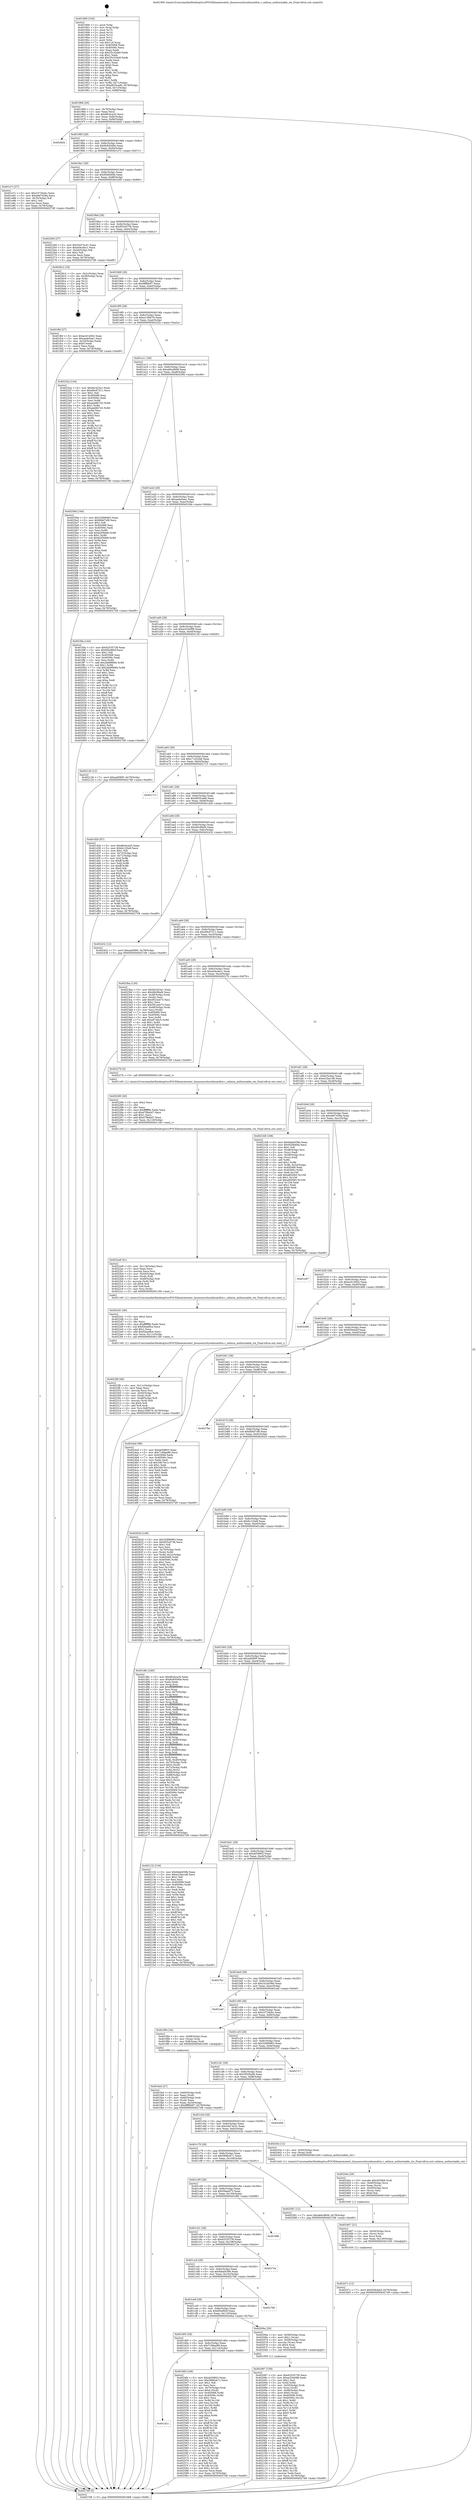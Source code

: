 digraph "0x401900" {
  label = "0x401900 (/mnt/c/Users/mathe/Desktop/tcc/POCII/binaries/extr_linuxsecurityselinuxxfrm.c_selinux_authorizable_ctx_Final-ollvm.out::main(0))"
  labelloc = "t"
  node[shape=record]

  Entry [label="",width=0.3,height=0.3,shape=circle,fillcolor=black,style=filled]
  "0x401968" [label="{
     0x401968 [29]\l
     | [instrs]\l
     &nbsp;&nbsp;0x401968 \<+3\>: mov -0x78(%rbp),%eax\l
     &nbsp;&nbsp;0x40196b \<+2\>: mov %eax,%ecx\l
     &nbsp;&nbsp;0x40196d \<+6\>: sub $0x86cbca20,%ecx\l
     &nbsp;&nbsp;0x401973 \<+6\>: mov %eax,-0x8c(%rbp)\l
     &nbsp;&nbsp;0x401979 \<+6\>: mov %ecx,-0x90(%rbp)\l
     &nbsp;&nbsp;0x40197f \<+6\>: je 00000000004026d4 \<main+0xdd4\>\l
  }"]
  "0x4026d4" [label="{
     0x4026d4\l
  }", style=dashed]
  "0x401985" [label="{
     0x401985 [28]\l
     | [instrs]\l
     &nbsp;&nbsp;0x401985 \<+5\>: jmp 000000000040198a \<main+0x8a\>\l
     &nbsp;&nbsp;0x40198a \<+6\>: mov -0x8c(%rbp),%eax\l
     &nbsp;&nbsp;0x401990 \<+5\>: sub $0x8c83040e,%eax\l
     &nbsp;&nbsp;0x401995 \<+6\>: mov %eax,-0x94(%rbp)\l
     &nbsp;&nbsp;0x40199b \<+6\>: je 0000000000401e7c \<main+0x57c\>\l
  }"]
  Exit [label="",width=0.3,height=0.3,shape=circle,fillcolor=black,style=filled,peripheries=2]
  "0x401e7c" [label="{
     0x401e7c [27]\l
     | [instrs]\l
     &nbsp;&nbsp;0x401e7c \<+5\>: mov $0x2373dcbc,%eax\l
     &nbsp;&nbsp;0x401e81 \<+5\>: mov $0xe9d7438a,%ecx\l
     &nbsp;&nbsp;0x401e86 \<+3\>: mov -0x35(%rbp),%dl\l
     &nbsp;&nbsp;0x401e89 \<+3\>: test $0x1,%dl\l
     &nbsp;&nbsp;0x401e8c \<+3\>: cmovne %ecx,%eax\l
     &nbsp;&nbsp;0x401e8f \<+3\>: mov %eax,-0x78(%rbp)\l
     &nbsp;&nbsp;0x401e92 \<+5\>: jmp 00000000004027d9 \<main+0xed9\>\l
  }"]
  "0x4019a1" [label="{
     0x4019a1 [28]\l
     | [instrs]\l
     &nbsp;&nbsp;0x4019a1 \<+5\>: jmp 00000000004019a6 \<main+0xa6\>\l
     &nbsp;&nbsp;0x4019a6 \<+6\>: mov -0x8c(%rbp),%eax\l
     &nbsp;&nbsp;0x4019ac \<+5\>: sub $0x92b840fa,%eax\l
     &nbsp;&nbsp;0x4019b1 \<+6\>: mov %eax,-0x98(%rbp)\l
     &nbsp;&nbsp;0x4019b7 \<+6\>: je 0000000000402260 \<main+0x960\>\l
  }"]
  "0x401d21" [label="{
     0x401d21\l
  }", style=dashed]
  "0x402260" [label="{
     0x402260 [27]\l
     | [instrs]\l
     &nbsp;&nbsp;0x402260 \<+5\>: mov $0x54d74c41,%eax\l
     &nbsp;&nbsp;0x402265 \<+5\>: mov $0xe04cdec1,%ecx\l
     &nbsp;&nbsp;0x40226a \<+3\>: mov -0x2d(%rbp),%dl\l
     &nbsp;&nbsp;0x40226d \<+3\>: test $0x1,%dl\l
     &nbsp;&nbsp;0x402270 \<+3\>: cmovne %ecx,%eax\l
     &nbsp;&nbsp;0x402273 \<+3\>: mov %eax,-0x78(%rbp)\l
     &nbsp;&nbsp;0x402276 \<+5\>: jmp 00000000004027d9 \<main+0xed9\>\l
  }"]
  "0x4019bd" [label="{
     0x4019bd [28]\l
     | [instrs]\l
     &nbsp;&nbsp;0x4019bd \<+5\>: jmp 00000000004019c2 \<main+0xc2\>\l
     &nbsp;&nbsp;0x4019c2 \<+6\>: mov -0x8c(%rbp),%eax\l
     &nbsp;&nbsp;0x4019c8 \<+5\>: sub $0x953c6736,%eax\l
     &nbsp;&nbsp;0x4019cd \<+6\>: mov %eax,-0x9c(%rbp)\l
     &nbsp;&nbsp;0x4019d3 \<+6\>: je 00000000004026c2 \<main+0xdc2\>\l
  }"]
  "0x4024fd" [label="{
     0x4024fd [148]\l
     | [instrs]\l
     &nbsp;&nbsp;0x4024fd \<+5\>: mov $0xde59803,%eax\l
     &nbsp;&nbsp;0x402502 \<+5\>: mov $0x5896cb71,%ecx\l
     &nbsp;&nbsp;0x402507 \<+2\>: mov $0x1,%dl\l
     &nbsp;&nbsp;0x402509 \<+2\>: xor %esi,%esi\l
     &nbsp;&nbsp;0x40250b \<+4\>: mov -0x70(%rbp),%rdi\l
     &nbsp;&nbsp;0x40250f \<+6\>: movl $0x0,(%rdi)\l
     &nbsp;&nbsp;0x402515 \<+8\>: mov 0x405068,%r8d\l
     &nbsp;&nbsp;0x40251d \<+8\>: mov 0x40506c,%r9d\l
     &nbsp;&nbsp;0x402525 \<+3\>: sub $0x1,%esi\l
     &nbsp;&nbsp;0x402528 \<+3\>: mov %r8d,%r10d\l
     &nbsp;&nbsp;0x40252b \<+3\>: add %esi,%r10d\l
     &nbsp;&nbsp;0x40252e \<+4\>: imul %r10d,%r8d\l
     &nbsp;&nbsp;0x402532 \<+4\>: and $0x1,%r8d\l
     &nbsp;&nbsp;0x402536 \<+4\>: cmp $0x0,%r8d\l
     &nbsp;&nbsp;0x40253a \<+4\>: sete %r11b\l
     &nbsp;&nbsp;0x40253e \<+4\>: cmp $0xa,%r9d\l
     &nbsp;&nbsp;0x402542 \<+3\>: setl %bl\l
     &nbsp;&nbsp;0x402545 \<+3\>: mov %r11b,%r14b\l
     &nbsp;&nbsp;0x402548 \<+4\>: xor $0xff,%r14b\l
     &nbsp;&nbsp;0x40254c \<+3\>: mov %bl,%r15b\l
     &nbsp;&nbsp;0x40254f \<+4\>: xor $0xff,%r15b\l
     &nbsp;&nbsp;0x402553 \<+3\>: xor $0x1,%dl\l
     &nbsp;&nbsp;0x402556 \<+3\>: mov %r14b,%r12b\l
     &nbsp;&nbsp;0x402559 \<+4\>: and $0xff,%r12b\l
     &nbsp;&nbsp;0x40255d \<+3\>: and %dl,%r11b\l
     &nbsp;&nbsp;0x402560 \<+3\>: mov %r15b,%r13b\l
     &nbsp;&nbsp;0x402563 \<+4\>: and $0xff,%r13b\l
     &nbsp;&nbsp;0x402567 \<+2\>: and %dl,%bl\l
     &nbsp;&nbsp;0x402569 \<+3\>: or %r11b,%r12b\l
     &nbsp;&nbsp;0x40256c \<+3\>: or %bl,%r13b\l
     &nbsp;&nbsp;0x40256f \<+3\>: xor %r13b,%r12b\l
     &nbsp;&nbsp;0x402572 \<+3\>: or %r15b,%r14b\l
     &nbsp;&nbsp;0x402575 \<+4\>: xor $0xff,%r14b\l
     &nbsp;&nbsp;0x402579 \<+3\>: or $0x1,%dl\l
     &nbsp;&nbsp;0x40257c \<+3\>: and %dl,%r14b\l
     &nbsp;&nbsp;0x40257f \<+3\>: or %r14b,%r12b\l
     &nbsp;&nbsp;0x402582 \<+4\>: test $0x1,%r12b\l
     &nbsp;&nbsp;0x402586 \<+3\>: cmovne %ecx,%eax\l
     &nbsp;&nbsp;0x402589 \<+3\>: mov %eax,-0x78(%rbp)\l
     &nbsp;&nbsp;0x40258c \<+5\>: jmp 00000000004027d9 \<main+0xed9\>\l
  }"]
  "0x4026c2" [label="{
     0x4026c2 [18]\l
     | [instrs]\l
     &nbsp;&nbsp;0x4026c2 \<+3\>: mov -0x2c(%rbp),%eax\l
     &nbsp;&nbsp;0x4026c5 \<+4\>: lea -0x28(%rbp),%rsp\l
     &nbsp;&nbsp;0x4026c9 \<+1\>: pop %rbx\l
     &nbsp;&nbsp;0x4026ca \<+2\>: pop %r12\l
     &nbsp;&nbsp;0x4026cc \<+2\>: pop %r13\l
     &nbsp;&nbsp;0x4026ce \<+2\>: pop %r14\l
     &nbsp;&nbsp;0x4026d0 \<+2\>: pop %r15\l
     &nbsp;&nbsp;0x4026d2 \<+1\>: pop %rbp\l
     &nbsp;&nbsp;0x4026d3 \<+1\>: ret\l
  }"]
  "0x4019d9" [label="{
     0x4019d9 [28]\l
     | [instrs]\l
     &nbsp;&nbsp;0x4019d9 \<+5\>: jmp 00000000004019de \<main+0xde\>\l
     &nbsp;&nbsp;0x4019de \<+6\>: mov -0x8c(%rbp),%eax\l
     &nbsp;&nbsp;0x4019e4 \<+5\>: sub $0x9fffbb87,%eax\l
     &nbsp;&nbsp;0x4019e9 \<+6\>: mov %eax,-0xa0(%rbp)\l
     &nbsp;&nbsp;0x4019ef \<+6\>: je 0000000000401fbf \<main+0x6bf\>\l
  }"]
  "0x40247c" [label="{
     0x40247c [12]\l
     | [instrs]\l
     &nbsp;&nbsp;0x40247c \<+7\>: movl $0xf20b4dcf,-0x78(%rbp)\l
     &nbsp;&nbsp;0x402483 \<+5\>: jmp 00000000004027d9 \<main+0xed9\>\l
  }"]
  "0x401fbf" [label="{
     0x401fbf [27]\l
     | [instrs]\l
     &nbsp;&nbsp;0x401fbf \<+5\>: mov $0xec614002,%eax\l
     &nbsp;&nbsp;0x401fc4 \<+5\>: mov $0xaade5aa1,%ecx\l
     &nbsp;&nbsp;0x401fc9 \<+3\>: mov -0x34(%rbp),%edx\l
     &nbsp;&nbsp;0x401fcc \<+3\>: cmp $0x0,%edx\l
     &nbsp;&nbsp;0x401fcf \<+3\>: cmove %ecx,%eax\l
     &nbsp;&nbsp;0x401fd2 \<+3\>: mov %eax,-0x78(%rbp)\l
     &nbsp;&nbsp;0x401fd5 \<+5\>: jmp 00000000004027d9 \<main+0xed9\>\l
  }"]
  "0x4019f5" [label="{
     0x4019f5 [28]\l
     | [instrs]\l
     &nbsp;&nbsp;0x4019f5 \<+5\>: jmp 00000000004019fa \<main+0xfa\>\l
     &nbsp;&nbsp;0x4019fa \<+6\>: mov -0x8c(%rbp),%eax\l
     &nbsp;&nbsp;0x401a00 \<+5\>: sub $0xa130fe76,%eax\l
     &nbsp;&nbsp;0x401a05 \<+6\>: mov %eax,-0xa4(%rbp)\l
     &nbsp;&nbsp;0x401a0b \<+6\>: je 000000000040232a \<main+0xa2a\>\l
  }"]
  "0x402467" [label="{
     0x402467 [21]\l
     | [instrs]\l
     &nbsp;&nbsp;0x402467 \<+4\>: mov -0x50(%rbp),%rcx\l
     &nbsp;&nbsp;0x40246b \<+3\>: mov (%rcx),%rcx\l
     &nbsp;&nbsp;0x40246e \<+3\>: mov %rcx,%rdi\l
     &nbsp;&nbsp;0x402471 \<+6\>: mov %eax,-0x120(%rbp)\l
     &nbsp;&nbsp;0x402477 \<+5\>: call 0000000000401030 \<free@plt\>\l
     | [calls]\l
     &nbsp;&nbsp;0x401030 \{1\} (unknown)\l
  }"]
  "0x40232a" [label="{
     0x40232a [144]\l
     | [instrs]\l
     &nbsp;&nbsp;0x40232a \<+5\>: mov $0xf4c423a1,%eax\l
     &nbsp;&nbsp;0x40232f \<+5\>: mov $0xd9cd7311,%ecx\l
     &nbsp;&nbsp;0x402334 \<+2\>: mov $0x1,%dl\l
     &nbsp;&nbsp;0x402336 \<+7\>: mov 0x405068,%esi\l
     &nbsp;&nbsp;0x40233d \<+7\>: mov 0x40506c,%edi\l
     &nbsp;&nbsp;0x402344 \<+3\>: mov %esi,%r8d\l
     &nbsp;&nbsp;0x402347 \<+7\>: add $0xaeddb743,%r8d\l
     &nbsp;&nbsp;0x40234e \<+4\>: sub $0x1,%r8d\l
     &nbsp;&nbsp;0x402352 \<+7\>: sub $0xaeddb743,%r8d\l
     &nbsp;&nbsp;0x402359 \<+4\>: imul %r8d,%esi\l
     &nbsp;&nbsp;0x40235d \<+3\>: and $0x1,%esi\l
     &nbsp;&nbsp;0x402360 \<+3\>: cmp $0x0,%esi\l
     &nbsp;&nbsp;0x402363 \<+4\>: sete %r9b\l
     &nbsp;&nbsp;0x402367 \<+3\>: cmp $0xa,%edi\l
     &nbsp;&nbsp;0x40236a \<+4\>: setl %r10b\l
     &nbsp;&nbsp;0x40236e \<+3\>: mov %r9b,%r11b\l
     &nbsp;&nbsp;0x402371 \<+4\>: xor $0xff,%r11b\l
     &nbsp;&nbsp;0x402375 \<+3\>: mov %r10b,%bl\l
     &nbsp;&nbsp;0x402378 \<+3\>: xor $0xff,%bl\l
     &nbsp;&nbsp;0x40237b \<+3\>: xor $0x1,%dl\l
     &nbsp;&nbsp;0x40237e \<+3\>: mov %r11b,%r14b\l
     &nbsp;&nbsp;0x402381 \<+4\>: and $0xff,%r14b\l
     &nbsp;&nbsp;0x402385 \<+3\>: and %dl,%r9b\l
     &nbsp;&nbsp;0x402388 \<+3\>: mov %bl,%r15b\l
     &nbsp;&nbsp;0x40238b \<+4\>: and $0xff,%r15b\l
     &nbsp;&nbsp;0x40238f \<+3\>: and %dl,%r10b\l
     &nbsp;&nbsp;0x402392 \<+3\>: or %r9b,%r14b\l
     &nbsp;&nbsp;0x402395 \<+3\>: or %r10b,%r15b\l
     &nbsp;&nbsp;0x402398 \<+3\>: xor %r15b,%r14b\l
     &nbsp;&nbsp;0x40239b \<+3\>: or %bl,%r11b\l
     &nbsp;&nbsp;0x40239e \<+4\>: xor $0xff,%r11b\l
     &nbsp;&nbsp;0x4023a2 \<+3\>: or $0x1,%dl\l
     &nbsp;&nbsp;0x4023a5 \<+3\>: and %dl,%r11b\l
     &nbsp;&nbsp;0x4023a8 \<+3\>: or %r11b,%r14b\l
     &nbsp;&nbsp;0x4023ab \<+4\>: test $0x1,%r14b\l
     &nbsp;&nbsp;0x4023af \<+3\>: cmovne %ecx,%eax\l
     &nbsp;&nbsp;0x4023b2 \<+3\>: mov %eax,-0x78(%rbp)\l
     &nbsp;&nbsp;0x4023b5 \<+5\>: jmp 00000000004027d9 \<main+0xed9\>\l
  }"]
  "0x401a11" [label="{
     0x401a11 [28]\l
     | [instrs]\l
     &nbsp;&nbsp;0x401a11 \<+5\>: jmp 0000000000401a16 \<main+0x116\>\l
     &nbsp;&nbsp;0x401a16 \<+6\>: mov -0x8c(%rbp),%eax\l
     &nbsp;&nbsp;0x401a1c \<+5\>: sub $0xa84cd609,%eax\l
     &nbsp;&nbsp;0x401a21 \<+6\>: mov %eax,-0xa8(%rbp)\l
     &nbsp;&nbsp;0x401a27 \<+6\>: je 000000000040259d \<main+0xc9d\>\l
  }"]
  "0x40244a" [label="{
     0x40244a [29]\l
     | [instrs]\l
     &nbsp;&nbsp;0x40244a \<+10\>: movabs $0x4030b6,%rdi\l
     &nbsp;&nbsp;0x402454 \<+4\>: mov -0x40(%rbp),%rcx\l
     &nbsp;&nbsp;0x402458 \<+2\>: mov %eax,(%rcx)\l
     &nbsp;&nbsp;0x40245a \<+4\>: mov -0x40(%rbp),%rcx\l
     &nbsp;&nbsp;0x40245e \<+2\>: mov (%rcx),%esi\l
     &nbsp;&nbsp;0x402460 \<+2\>: mov $0x0,%al\l
     &nbsp;&nbsp;0x402462 \<+5\>: call 0000000000401040 \<printf@plt\>\l
     | [calls]\l
     &nbsp;&nbsp;0x401040 \{1\} (unknown)\l
  }"]
  "0x40259d" [label="{
     0x40259d [144]\l
     | [instrs]\l
     &nbsp;&nbsp;0x40259d \<+5\>: mov $0x32896963,%eax\l
     &nbsp;&nbsp;0x4025a2 \<+5\>: mov $0xfb8d7cf8,%ecx\l
     &nbsp;&nbsp;0x4025a7 \<+2\>: mov $0x1,%dl\l
     &nbsp;&nbsp;0x4025a9 \<+7\>: mov 0x405068,%esi\l
     &nbsp;&nbsp;0x4025b0 \<+7\>: mov 0x40506c,%edi\l
     &nbsp;&nbsp;0x4025b7 \<+3\>: mov %esi,%r8d\l
     &nbsp;&nbsp;0x4025ba \<+7\>: add $0xb2f3bbfe,%r8d\l
     &nbsp;&nbsp;0x4025c1 \<+4\>: sub $0x1,%r8d\l
     &nbsp;&nbsp;0x4025c5 \<+7\>: sub $0xb2f3bbfe,%r8d\l
     &nbsp;&nbsp;0x4025cc \<+4\>: imul %r8d,%esi\l
     &nbsp;&nbsp;0x4025d0 \<+3\>: and $0x1,%esi\l
     &nbsp;&nbsp;0x4025d3 \<+3\>: cmp $0x0,%esi\l
     &nbsp;&nbsp;0x4025d6 \<+4\>: sete %r9b\l
     &nbsp;&nbsp;0x4025da \<+3\>: cmp $0xa,%edi\l
     &nbsp;&nbsp;0x4025dd \<+4\>: setl %r10b\l
     &nbsp;&nbsp;0x4025e1 \<+3\>: mov %r9b,%r11b\l
     &nbsp;&nbsp;0x4025e4 \<+4\>: xor $0xff,%r11b\l
     &nbsp;&nbsp;0x4025e8 \<+3\>: mov %r10b,%bl\l
     &nbsp;&nbsp;0x4025eb \<+3\>: xor $0xff,%bl\l
     &nbsp;&nbsp;0x4025ee \<+3\>: xor $0x1,%dl\l
     &nbsp;&nbsp;0x4025f1 \<+3\>: mov %r11b,%r14b\l
     &nbsp;&nbsp;0x4025f4 \<+4\>: and $0xff,%r14b\l
     &nbsp;&nbsp;0x4025f8 \<+3\>: and %dl,%r9b\l
     &nbsp;&nbsp;0x4025fb \<+3\>: mov %bl,%r15b\l
     &nbsp;&nbsp;0x4025fe \<+4\>: and $0xff,%r15b\l
     &nbsp;&nbsp;0x402602 \<+3\>: and %dl,%r10b\l
     &nbsp;&nbsp;0x402605 \<+3\>: or %r9b,%r14b\l
     &nbsp;&nbsp;0x402608 \<+3\>: or %r10b,%r15b\l
     &nbsp;&nbsp;0x40260b \<+3\>: xor %r15b,%r14b\l
     &nbsp;&nbsp;0x40260e \<+3\>: or %bl,%r11b\l
     &nbsp;&nbsp;0x402611 \<+4\>: xor $0xff,%r11b\l
     &nbsp;&nbsp;0x402615 \<+3\>: or $0x1,%dl\l
     &nbsp;&nbsp;0x402618 \<+3\>: and %dl,%r11b\l
     &nbsp;&nbsp;0x40261b \<+3\>: or %r11b,%r14b\l
     &nbsp;&nbsp;0x40261e \<+4\>: test $0x1,%r14b\l
     &nbsp;&nbsp;0x402622 \<+3\>: cmovne %ecx,%eax\l
     &nbsp;&nbsp;0x402625 \<+3\>: mov %eax,-0x78(%rbp)\l
     &nbsp;&nbsp;0x402628 \<+5\>: jmp 00000000004027d9 \<main+0xed9\>\l
  }"]
  "0x401a2d" [label="{
     0x401a2d [28]\l
     | [instrs]\l
     &nbsp;&nbsp;0x401a2d \<+5\>: jmp 0000000000401a32 \<main+0x132\>\l
     &nbsp;&nbsp;0x401a32 \<+6\>: mov -0x8c(%rbp),%eax\l
     &nbsp;&nbsp;0x401a38 \<+5\>: sub $0xaade5aa1,%eax\l
     &nbsp;&nbsp;0x401a3d \<+6\>: mov %eax,-0xac(%rbp)\l
     &nbsp;&nbsp;0x401a43 \<+6\>: je 0000000000401fda \<main+0x6da\>\l
  }"]
  "0x4022f9" [label="{
     0x4022f9 [49]\l
     | [instrs]\l
     &nbsp;&nbsp;0x4022f9 \<+6\>: mov -0x11c(%rbp),%ecx\l
     &nbsp;&nbsp;0x4022ff \<+3\>: imul %eax,%ecx\l
     &nbsp;&nbsp;0x402302 \<+3\>: movslq %ecx,%rsi\l
     &nbsp;&nbsp;0x402305 \<+4\>: mov -0x50(%rbp),%rdi\l
     &nbsp;&nbsp;0x402309 \<+3\>: mov (%rdi),%rdi\l
     &nbsp;&nbsp;0x40230c \<+4\>: mov -0x48(%rbp),%r8\l
     &nbsp;&nbsp;0x402310 \<+3\>: movslq (%r8),%r8\l
     &nbsp;&nbsp;0x402313 \<+4\>: shl $0x4,%r8\l
     &nbsp;&nbsp;0x402317 \<+3\>: add %r8,%rdi\l
     &nbsp;&nbsp;0x40231a \<+4\>: mov %rsi,0x8(%rdi)\l
     &nbsp;&nbsp;0x40231e \<+7\>: movl $0xa130fe76,-0x78(%rbp)\l
     &nbsp;&nbsp;0x402325 \<+5\>: jmp 00000000004027d9 \<main+0xed9\>\l
  }"]
  "0x401fda" [label="{
     0x401fda [144]\l
     | [instrs]\l
     &nbsp;&nbsp;0x401fda \<+5\>: mov $0x62535739,%eax\l
     &nbsp;&nbsp;0x401fdf \<+5\>: mov $0x6f2e892f,%ecx\l
     &nbsp;&nbsp;0x401fe4 \<+2\>: mov $0x1,%dl\l
     &nbsp;&nbsp;0x401fe6 \<+7\>: mov 0x405068,%esi\l
     &nbsp;&nbsp;0x401fed \<+7\>: mov 0x40506c,%edi\l
     &nbsp;&nbsp;0x401ff4 \<+3\>: mov %esi,%r8d\l
     &nbsp;&nbsp;0x401ff7 \<+7\>: add $0x2bb88684,%r8d\l
     &nbsp;&nbsp;0x401ffe \<+4\>: sub $0x1,%r8d\l
     &nbsp;&nbsp;0x402002 \<+7\>: sub $0x2bb88684,%r8d\l
     &nbsp;&nbsp;0x402009 \<+4\>: imul %r8d,%esi\l
     &nbsp;&nbsp;0x40200d \<+3\>: and $0x1,%esi\l
     &nbsp;&nbsp;0x402010 \<+3\>: cmp $0x0,%esi\l
     &nbsp;&nbsp;0x402013 \<+4\>: sete %r9b\l
     &nbsp;&nbsp;0x402017 \<+3\>: cmp $0xa,%edi\l
     &nbsp;&nbsp;0x40201a \<+4\>: setl %r10b\l
     &nbsp;&nbsp;0x40201e \<+3\>: mov %r9b,%r11b\l
     &nbsp;&nbsp;0x402021 \<+4\>: xor $0xff,%r11b\l
     &nbsp;&nbsp;0x402025 \<+3\>: mov %r10b,%bl\l
     &nbsp;&nbsp;0x402028 \<+3\>: xor $0xff,%bl\l
     &nbsp;&nbsp;0x40202b \<+3\>: xor $0x0,%dl\l
     &nbsp;&nbsp;0x40202e \<+3\>: mov %r11b,%r14b\l
     &nbsp;&nbsp;0x402031 \<+4\>: and $0x0,%r14b\l
     &nbsp;&nbsp;0x402035 \<+3\>: and %dl,%r9b\l
     &nbsp;&nbsp;0x402038 \<+3\>: mov %bl,%r15b\l
     &nbsp;&nbsp;0x40203b \<+4\>: and $0x0,%r15b\l
     &nbsp;&nbsp;0x40203f \<+3\>: and %dl,%r10b\l
     &nbsp;&nbsp;0x402042 \<+3\>: or %r9b,%r14b\l
     &nbsp;&nbsp;0x402045 \<+3\>: or %r10b,%r15b\l
     &nbsp;&nbsp;0x402048 \<+3\>: xor %r15b,%r14b\l
     &nbsp;&nbsp;0x40204b \<+3\>: or %bl,%r11b\l
     &nbsp;&nbsp;0x40204e \<+4\>: xor $0xff,%r11b\l
     &nbsp;&nbsp;0x402052 \<+3\>: or $0x0,%dl\l
     &nbsp;&nbsp;0x402055 \<+3\>: and %dl,%r11b\l
     &nbsp;&nbsp;0x402058 \<+3\>: or %r11b,%r14b\l
     &nbsp;&nbsp;0x40205b \<+4\>: test $0x1,%r14b\l
     &nbsp;&nbsp;0x40205f \<+3\>: cmovne %ecx,%eax\l
     &nbsp;&nbsp;0x402062 \<+3\>: mov %eax,-0x78(%rbp)\l
     &nbsp;&nbsp;0x402065 \<+5\>: jmp 00000000004027d9 \<main+0xed9\>\l
  }"]
  "0x401a49" [label="{
     0x401a49 [28]\l
     | [instrs]\l
     &nbsp;&nbsp;0x401a49 \<+5\>: jmp 0000000000401a4e \<main+0x14e\>\l
     &nbsp;&nbsp;0x401a4e \<+6\>: mov -0x8c(%rbp),%eax\l
     &nbsp;&nbsp;0x401a54 \<+5\>: sub $0xac53e088,%eax\l
     &nbsp;&nbsp;0x401a59 \<+6\>: mov %eax,-0xb0(%rbp)\l
     &nbsp;&nbsp;0x401a5f \<+6\>: je 0000000000402126 \<main+0x826\>\l
  }"]
  "0x4022d1" [label="{
     0x4022d1 [40]\l
     | [instrs]\l
     &nbsp;&nbsp;0x4022d1 \<+5\>: mov $0x2,%ecx\l
     &nbsp;&nbsp;0x4022d6 \<+1\>: cltd\l
     &nbsp;&nbsp;0x4022d7 \<+2\>: idiv %ecx\l
     &nbsp;&nbsp;0x4022d9 \<+6\>: imul $0xfffffffe,%edx,%ecx\l
     &nbsp;&nbsp;0x4022df \<+6\>: sub $0xf2bad8ce,%ecx\l
     &nbsp;&nbsp;0x4022e5 \<+3\>: add $0x1,%ecx\l
     &nbsp;&nbsp;0x4022e8 \<+6\>: add $0xf2bad8ce,%ecx\l
     &nbsp;&nbsp;0x4022ee \<+6\>: mov %ecx,-0x11c(%rbp)\l
     &nbsp;&nbsp;0x4022f4 \<+5\>: call 0000000000401160 \<next_i\>\l
     | [calls]\l
     &nbsp;&nbsp;0x401160 \{1\} (/mnt/c/Users/mathe/Desktop/tcc/POCII/binaries/extr_linuxsecurityselinuxxfrm.c_selinux_authorizable_ctx_Final-ollvm.out::next_i)\l
  }"]
  "0x402126" [label="{
     0x402126 [12]\l
     | [instrs]\l
     &nbsp;&nbsp;0x402126 \<+7\>: movl $0xaaf3895,-0x78(%rbp)\l
     &nbsp;&nbsp;0x40212d \<+5\>: jmp 00000000004027d9 \<main+0xed9\>\l
  }"]
  "0x401a65" [label="{
     0x401a65 [28]\l
     | [instrs]\l
     &nbsp;&nbsp;0x401a65 \<+5\>: jmp 0000000000401a6a \<main+0x16a\>\l
     &nbsp;&nbsp;0x401a6a \<+6\>: mov -0x8c(%rbp),%eax\l
     &nbsp;&nbsp;0x401a70 \<+5\>: sub $0xc71d32a8,%eax\l
     &nbsp;&nbsp;0x401a75 \<+6\>: mov %eax,-0xb4(%rbp)\l
     &nbsp;&nbsp;0x401a7b \<+6\>: je 0000000000402713 \<main+0xe13\>\l
  }"]
  "0x4022a8" [label="{
     0x4022a8 [41]\l
     | [instrs]\l
     &nbsp;&nbsp;0x4022a8 \<+6\>: mov -0x118(%rbp),%ecx\l
     &nbsp;&nbsp;0x4022ae \<+3\>: imul %eax,%ecx\l
     &nbsp;&nbsp;0x4022b1 \<+3\>: movslq %ecx,%rsi\l
     &nbsp;&nbsp;0x4022b4 \<+4\>: mov -0x50(%rbp),%rdi\l
     &nbsp;&nbsp;0x4022b8 \<+3\>: mov (%rdi),%rdi\l
     &nbsp;&nbsp;0x4022bb \<+4\>: mov -0x48(%rbp),%r8\l
     &nbsp;&nbsp;0x4022bf \<+3\>: movslq (%r8),%r8\l
     &nbsp;&nbsp;0x4022c2 \<+4\>: shl $0x4,%r8\l
     &nbsp;&nbsp;0x4022c6 \<+3\>: add %r8,%rdi\l
     &nbsp;&nbsp;0x4022c9 \<+3\>: mov %rsi,(%rdi)\l
     &nbsp;&nbsp;0x4022cc \<+5\>: call 0000000000401160 \<next_i\>\l
     | [calls]\l
     &nbsp;&nbsp;0x401160 \{1\} (/mnt/c/Users/mathe/Desktop/tcc/POCII/binaries/extr_linuxsecurityselinuxxfrm.c_selinux_authorizable_ctx_Final-ollvm.out::next_i)\l
  }"]
  "0x402713" [label="{
     0x402713\l
  }", style=dashed]
  "0x401a81" [label="{
     0x401a81 [28]\l
     | [instrs]\l
     &nbsp;&nbsp;0x401a81 \<+5\>: jmp 0000000000401a86 \<main+0x186\>\l
     &nbsp;&nbsp;0x401a86 \<+6\>: mov -0x8c(%rbp),%eax\l
     &nbsp;&nbsp;0x401a8c \<+5\>: sub $0xd835cad6,%eax\l
     &nbsp;&nbsp;0x401a91 \<+6\>: mov %eax,-0xb8(%rbp)\l
     &nbsp;&nbsp;0x401a97 \<+6\>: je 0000000000401d2b \<main+0x42b\>\l
  }"]
  "0x402280" [label="{
     0x402280 [40]\l
     | [instrs]\l
     &nbsp;&nbsp;0x402280 \<+5\>: mov $0x2,%ecx\l
     &nbsp;&nbsp;0x402285 \<+1\>: cltd\l
     &nbsp;&nbsp;0x402286 \<+2\>: idiv %ecx\l
     &nbsp;&nbsp;0x402288 \<+6\>: imul $0xfffffffe,%edx,%ecx\l
     &nbsp;&nbsp;0x40228e \<+6\>: sub $0xd7f8a0d7,%ecx\l
     &nbsp;&nbsp;0x402294 \<+3\>: add $0x1,%ecx\l
     &nbsp;&nbsp;0x402297 \<+6\>: add $0xd7f8a0d7,%ecx\l
     &nbsp;&nbsp;0x40229d \<+6\>: mov %ecx,-0x118(%rbp)\l
     &nbsp;&nbsp;0x4022a3 \<+5\>: call 0000000000401160 \<next_i\>\l
     | [calls]\l
     &nbsp;&nbsp;0x401160 \{1\} (/mnt/c/Users/mathe/Desktop/tcc/POCII/binaries/extr_linuxsecurityselinuxxfrm.c_selinux_authorizable_ctx_Final-ollvm.out::next_i)\l
  }"]
  "0x401d2b" [label="{
     0x401d2b [97]\l
     | [instrs]\l
     &nbsp;&nbsp;0x401d2b \<+5\>: mov $0x86cbca20,%eax\l
     &nbsp;&nbsp;0x401d30 \<+5\>: mov $0x6c120e8,%ecx\l
     &nbsp;&nbsp;0x401d35 \<+2\>: mov $0x1,%dl\l
     &nbsp;&nbsp;0x401d37 \<+4\>: mov -0x72(%rbp),%sil\l
     &nbsp;&nbsp;0x401d3b \<+4\>: mov -0x71(%rbp),%dil\l
     &nbsp;&nbsp;0x401d3f \<+3\>: mov %sil,%r8b\l
     &nbsp;&nbsp;0x401d42 \<+4\>: xor $0xff,%r8b\l
     &nbsp;&nbsp;0x401d46 \<+3\>: mov %dil,%r9b\l
     &nbsp;&nbsp;0x401d49 \<+4\>: xor $0xff,%r9b\l
     &nbsp;&nbsp;0x401d4d \<+3\>: xor $0x0,%dl\l
     &nbsp;&nbsp;0x401d50 \<+3\>: mov %r8b,%r10b\l
     &nbsp;&nbsp;0x401d53 \<+4\>: and $0x0,%r10b\l
     &nbsp;&nbsp;0x401d57 \<+3\>: and %dl,%sil\l
     &nbsp;&nbsp;0x401d5a \<+3\>: mov %r9b,%r11b\l
     &nbsp;&nbsp;0x401d5d \<+4\>: and $0x0,%r11b\l
     &nbsp;&nbsp;0x401d61 \<+3\>: and %dl,%dil\l
     &nbsp;&nbsp;0x401d64 \<+3\>: or %sil,%r10b\l
     &nbsp;&nbsp;0x401d67 \<+3\>: or %dil,%r11b\l
     &nbsp;&nbsp;0x401d6a \<+3\>: xor %r11b,%r10b\l
     &nbsp;&nbsp;0x401d6d \<+3\>: or %r9b,%r8b\l
     &nbsp;&nbsp;0x401d70 \<+4\>: xor $0xff,%r8b\l
     &nbsp;&nbsp;0x401d74 \<+3\>: or $0x0,%dl\l
     &nbsp;&nbsp;0x401d77 \<+3\>: and %dl,%r8b\l
     &nbsp;&nbsp;0x401d7a \<+3\>: or %r8b,%r10b\l
     &nbsp;&nbsp;0x401d7d \<+4\>: test $0x1,%r10b\l
     &nbsp;&nbsp;0x401d81 \<+3\>: cmovne %ecx,%eax\l
     &nbsp;&nbsp;0x401d84 \<+3\>: mov %eax,-0x78(%rbp)\l
     &nbsp;&nbsp;0x401d87 \<+5\>: jmp 00000000004027d9 \<main+0xed9\>\l
  }"]
  "0x401a9d" [label="{
     0x401a9d [28]\l
     | [instrs]\l
     &nbsp;&nbsp;0x401a9d \<+5\>: jmp 0000000000401aa2 \<main+0x1a2\>\l
     &nbsp;&nbsp;0x401aa2 \<+6\>: mov -0x8c(%rbp),%eax\l
     &nbsp;&nbsp;0x401aa8 \<+5\>: sub $0xd9c99af4,%eax\l
     &nbsp;&nbsp;0x401aad \<+6\>: mov %eax,-0xbc(%rbp)\l
     &nbsp;&nbsp;0x401ab3 \<+6\>: je 0000000000402432 \<main+0xb32\>\l
  }"]
  "0x4027d9" [label="{
     0x4027d9 [5]\l
     | [instrs]\l
     &nbsp;&nbsp;0x4027d9 \<+5\>: jmp 0000000000401968 \<main+0x68\>\l
  }"]
  "0x401900" [label="{
     0x401900 [104]\l
     | [instrs]\l
     &nbsp;&nbsp;0x401900 \<+1\>: push %rbp\l
     &nbsp;&nbsp;0x401901 \<+3\>: mov %rsp,%rbp\l
     &nbsp;&nbsp;0x401904 \<+2\>: push %r15\l
     &nbsp;&nbsp;0x401906 \<+2\>: push %r14\l
     &nbsp;&nbsp;0x401908 \<+2\>: push %r13\l
     &nbsp;&nbsp;0x40190a \<+2\>: push %r12\l
     &nbsp;&nbsp;0x40190c \<+1\>: push %rbx\l
     &nbsp;&nbsp;0x40190d \<+7\>: sub $0x118,%rsp\l
     &nbsp;&nbsp;0x401914 \<+7\>: mov 0x405068,%eax\l
     &nbsp;&nbsp;0x40191b \<+7\>: mov 0x40506c,%ecx\l
     &nbsp;&nbsp;0x401922 \<+2\>: mov %eax,%edx\l
     &nbsp;&nbsp;0x401924 \<+6\>: sub $0x35c32da9,%edx\l
     &nbsp;&nbsp;0x40192a \<+3\>: sub $0x1,%edx\l
     &nbsp;&nbsp;0x40192d \<+6\>: add $0x35c32da9,%edx\l
     &nbsp;&nbsp;0x401933 \<+3\>: imul %edx,%eax\l
     &nbsp;&nbsp;0x401936 \<+3\>: and $0x1,%eax\l
     &nbsp;&nbsp;0x401939 \<+3\>: cmp $0x0,%eax\l
     &nbsp;&nbsp;0x40193c \<+4\>: sete %r8b\l
     &nbsp;&nbsp;0x401940 \<+4\>: and $0x1,%r8b\l
     &nbsp;&nbsp;0x401944 \<+4\>: mov %r8b,-0x72(%rbp)\l
     &nbsp;&nbsp;0x401948 \<+3\>: cmp $0xa,%ecx\l
     &nbsp;&nbsp;0x40194b \<+4\>: setl %r8b\l
     &nbsp;&nbsp;0x40194f \<+4\>: and $0x1,%r8b\l
     &nbsp;&nbsp;0x401953 \<+4\>: mov %r8b,-0x71(%rbp)\l
     &nbsp;&nbsp;0x401957 \<+7\>: movl $0xd835cad6,-0x78(%rbp)\l
     &nbsp;&nbsp;0x40195e \<+3\>: mov %edi,-0x7c(%rbp)\l
     &nbsp;&nbsp;0x401961 \<+7\>: mov %rsi,-0x88(%rbp)\l
  }"]
  "0x402087" [label="{
     0x402087 [159]\l
     | [instrs]\l
     &nbsp;&nbsp;0x402087 \<+5\>: mov $0x62535739,%ecx\l
     &nbsp;&nbsp;0x40208c \<+5\>: mov $0xac53e088,%edx\l
     &nbsp;&nbsp;0x402091 \<+3\>: mov $0x1,%sil\l
     &nbsp;&nbsp;0x402094 \<+3\>: xor %r8d,%r8d\l
     &nbsp;&nbsp;0x402097 \<+4\>: mov -0x50(%rbp),%rdi\l
     &nbsp;&nbsp;0x40209b \<+3\>: mov %rax,(%rdi)\l
     &nbsp;&nbsp;0x40209e \<+4\>: mov -0x48(%rbp),%rax\l
     &nbsp;&nbsp;0x4020a2 \<+6\>: movl $0x0,(%rax)\l
     &nbsp;&nbsp;0x4020a8 \<+8\>: mov 0x405068,%r9d\l
     &nbsp;&nbsp;0x4020b0 \<+8\>: mov 0x40506c,%r10d\l
     &nbsp;&nbsp;0x4020b8 \<+4\>: sub $0x1,%r8d\l
     &nbsp;&nbsp;0x4020bc \<+3\>: mov %r9d,%r11d\l
     &nbsp;&nbsp;0x4020bf \<+3\>: add %r8d,%r11d\l
     &nbsp;&nbsp;0x4020c2 \<+4\>: imul %r11d,%r9d\l
     &nbsp;&nbsp;0x4020c6 \<+4\>: and $0x1,%r9d\l
     &nbsp;&nbsp;0x4020ca \<+4\>: cmp $0x0,%r9d\l
     &nbsp;&nbsp;0x4020ce \<+3\>: sete %bl\l
     &nbsp;&nbsp;0x4020d1 \<+4\>: cmp $0xa,%r10d\l
     &nbsp;&nbsp;0x4020d5 \<+4\>: setl %r14b\l
     &nbsp;&nbsp;0x4020d9 \<+3\>: mov %bl,%r15b\l
     &nbsp;&nbsp;0x4020dc \<+4\>: xor $0xff,%r15b\l
     &nbsp;&nbsp;0x4020e0 \<+3\>: mov %r14b,%r12b\l
     &nbsp;&nbsp;0x4020e3 \<+4\>: xor $0xff,%r12b\l
     &nbsp;&nbsp;0x4020e7 \<+4\>: xor $0x1,%sil\l
     &nbsp;&nbsp;0x4020eb \<+3\>: mov %r15b,%r13b\l
     &nbsp;&nbsp;0x4020ee \<+4\>: and $0xff,%r13b\l
     &nbsp;&nbsp;0x4020f2 \<+3\>: and %sil,%bl\l
     &nbsp;&nbsp;0x4020f5 \<+3\>: mov %r12b,%al\l
     &nbsp;&nbsp;0x4020f8 \<+2\>: and $0xff,%al\l
     &nbsp;&nbsp;0x4020fa \<+3\>: and %sil,%r14b\l
     &nbsp;&nbsp;0x4020fd \<+3\>: or %bl,%r13b\l
     &nbsp;&nbsp;0x402100 \<+3\>: or %r14b,%al\l
     &nbsp;&nbsp;0x402103 \<+3\>: xor %al,%r13b\l
     &nbsp;&nbsp;0x402106 \<+3\>: or %r12b,%r15b\l
     &nbsp;&nbsp;0x402109 \<+4\>: xor $0xff,%r15b\l
     &nbsp;&nbsp;0x40210d \<+4\>: or $0x1,%sil\l
     &nbsp;&nbsp;0x402111 \<+3\>: and %sil,%r15b\l
     &nbsp;&nbsp;0x402114 \<+3\>: or %r15b,%r13b\l
     &nbsp;&nbsp;0x402117 \<+4\>: test $0x1,%r13b\l
     &nbsp;&nbsp;0x40211b \<+3\>: cmovne %edx,%ecx\l
     &nbsp;&nbsp;0x40211e \<+3\>: mov %ecx,-0x78(%rbp)\l
     &nbsp;&nbsp;0x402121 \<+5\>: jmp 00000000004027d9 \<main+0xed9\>\l
  }"]
  "0x402432" [label="{
     0x402432 [12]\l
     | [instrs]\l
     &nbsp;&nbsp;0x402432 \<+7\>: movl $0xaaf3895,-0x78(%rbp)\l
     &nbsp;&nbsp;0x402439 \<+5\>: jmp 00000000004027d9 \<main+0xed9\>\l
  }"]
  "0x401ab9" [label="{
     0x401ab9 [28]\l
     | [instrs]\l
     &nbsp;&nbsp;0x401ab9 \<+5\>: jmp 0000000000401abe \<main+0x1be\>\l
     &nbsp;&nbsp;0x401abe \<+6\>: mov -0x8c(%rbp),%eax\l
     &nbsp;&nbsp;0x401ac4 \<+5\>: sub $0xd9cd7311,%eax\l
     &nbsp;&nbsp;0x401ac9 \<+6\>: mov %eax,-0xc0(%rbp)\l
     &nbsp;&nbsp;0x401acf \<+6\>: je 00000000004023ba \<main+0xaba\>\l
  }"]
  "0x401d05" [label="{
     0x401d05 [28]\l
     | [instrs]\l
     &nbsp;&nbsp;0x401d05 \<+5\>: jmp 0000000000401d0a \<main+0x40a\>\l
     &nbsp;&nbsp;0x401d0a \<+6\>: mov -0x8c(%rbp),%eax\l
     &nbsp;&nbsp;0x401d10 \<+5\>: sub $0x7189ae89,%eax\l
     &nbsp;&nbsp;0x401d15 \<+6\>: mov %eax,-0x114(%rbp)\l
     &nbsp;&nbsp;0x401d1b \<+6\>: je 00000000004024fd \<main+0xbfd\>\l
  }"]
  "0x4023ba" [label="{
     0x4023ba [120]\l
     | [instrs]\l
     &nbsp;&nbsp;0x4023ba \<+5\>: mov $0xf4c423a1,%eax\l
     &nbsp;&nbsp;0x4023bf \<+5\>: mov $0xd9c99af4,%ecx\l
     &nbsp;&nbsp;0x4023c4 \<+4\>: mov -0x48(%rbp),%rdx\l
     &nbsp;&nbsp;0x4023c8 \<+2\>: mov (%rdx),%esi\l
     &nbsp;&nbsp;0x4023ca \<+6\>: add $0x561ea473,%esi\l
     &nbsp;&nbsp;0x4023d0 \<+3\>: add $0x1,%esi\l
     &nbsp;&nbsp;0x4023d3 \<+6\>: sub $0x561ea473,%esi\l
     &nbsp;&nbsp;0x4023d9 \<+4\>: mov -0x48(%rbp),%rdx\l
     &nbsp;&nbsp;0x4023dd \<+2\>: mov %esi,(%rdx)\l
     &nbsp;&nbsp;0x4023df \<+7\>: mov 0x405068,%esi\l
     &nbsp;&nbsp;0x4023e6 \<+7\>: mov 0x40506c,%edi\l
     &nbsp;&nbsp;0x4023ed \<+3\>: mov %esi,%r8d\l
     &nbsp;&nbsp;0x4023f0 \<+7\>: add $0xe674bc5,%r8d\l
     &nbsp;&nbsp;0x4023f7 \<+4\>: sub $0x1,%r8d\l
     &nbsp;&nbsp;0x4023fb \<+7\>: sub $0xe674bc5,%r8d\l
     &nbsp;&nbsp;0x402402 \<+4\>: imul %r8d,%esi\l
     &nbsp;&nbsp;0x402406 \<+3\>: and $0x1,%esi\l
     &nbsp;&nbsp;0x402409 \<+3\>: cmp $0x0,%esi\l
     &nbsp;&nbsp;0x40240c \<+4\>: sete %r9b\l
     &nbsp;&nbsp;0x402410 \<+3\>: cmp $0xa,%edi\l
     &nbsp;&nbsp;0x402413 \<+4\>: setl %r10b\l
     &nbsp;&nbsp;0x402417 \<+3\>: mov %r9b,%r11b\l
     &nbsp;&nbsp;0x40241a \<+3\>: and %r10b,%r11b\l
     &nbsp;&nbsp;0x40241d \<+3\>: xor %r10b,%r9b\l
     &nbsp;&nbsp;0x402420 \<+3\>: or %r9b,%r11b\l
     &nbsp;&nbsp;0x402423 \<+4\>: test $0x1,%r11b\l
     &nbsp;&nbsp;0x402427 \<+3\>: cmovne %ecx,%eax\l
     &nbsp;&nbsp;0x40242a \<+3\>: mov %eax,-0x78(%rbp)\l
     &nbsp;&nbsp;0x40242d \<+5\>: jmp 00000000004027d9 \<main+0xed9\>\l
  }"]
  "0x401ad5" [label="{
     0x401ad5 [28]\l
     | [instrs]\l
     &nbsp;&nbsp;0x401ad5 \<+5\>: jmp 0000000000401ada \<main+0x1da\>\l
     &nbsp;&nbsp;0x401ada \<+6\>: mov -0x8c(%rbp),%eax\l
     &nbsp;&nbsp;0x401ae0 \<+5\>: sub $0xe04cdec1,%eax\l
     &nbsp;&nbsp;0x401ae5 \<+6\>: mov %eax,-0xc4(%rbp)\l
     &nbsp;&nbsp;0x401aeb \<+6\>: je 000000000040227b \<main+0x97b\>\l
  }"]
  "0x40206a" [label="{
     0x40206a [29]\l
     | [instrs]\l
     &nbsp;&nbsp;0x40206a \<+4\>: mov -0x58(%rbp),%rax\l
     &nbsp;&nbsp;0x40206e \<+6\>: movl $0x1,(%rax)\l
     &nbsp;&nbsp;0x402074 \<+4\>: mov -0x58(%rbp),%rax\l
     &nbsp;&nbsp;0x402078 \<+3\>: movslq (%rax),%rax\l
     &nbsp;&nbsp;0x40207b \<+4\>: shl $0x4,%rax\l
     &nbsp;&nbsp;0x40207f \<+3\>: mov %rax,%rdi\l
     &nbsp;&nbsp;0x402082 \<+5\>: call 0000000000401050 \<malloc@plt\>\l
     | [calls]\l
     &nbsp;&nbsp;0x401050 \{1\} (unknown)\l
  }"]
  "0x40227b" [label="{
     0x40227b [5]\l
     | [instrs]\l
     &nbsp;&nbsp;0x40227b \<+5\>: call 0000000000401160 \<next_i\>\l
     | [calls]\l
     &nbsp;&nbsp;0x401160 \{1\} (/mnt/c/Users/mathe/Desktop/tcc/POCII/binaries/extr_linuxsecurityselinuxxfrm.c_selinux_authorizable_ctx_Final-ollvm.out::next_i)\l
  }"]
  "0x401af1" [label="{
     0x401af1 [28]\l
     | [instrs]\l
     &nbsp;&nbsp;0x401af1 \<+5\>: jmp 0000000000401af6 \<main+0x1f6\>\l
     &nbsp;&nbsp;0x401af6 \<+6\>: mov -0x8c(%rbp),%eax\l
     &nbsp;&nbsp;0x401afc \<+5\>: sub $0xe22ba1d6,%eax\l
     &nbsp;&nbsp;0x401b01 \<+6\>: mov %eax,-0xc8(%rbp)\l
     &nbsp;&nbsp;0x401b07 \<+6\>: je 00000000004021b8 \<main+0x8b8\>\l
  }"]
  "0x401ce9" [label="{
     0x401ce9 [28]\l
     | [instrs]\l
     &nbsp;&nbsp;0x401ce9 \<+5\>: jmp 0000000000401cee \<main+0x3ee\>\l
     &nbsp;&nbsp;0x401cee \<+6\>: mov -0x8c(%rbp),%eax\l
     &nbsp;&nbsp;0x401cf4 \<+5\>: sub $0x6f2e892f,%eax\l
     &nbsp;&nbsp;0x401cf9 \<+6\>: mov %eax,-0x110(%rbp)\l
     &nbsp;&nbsp;0x401cff \<+6\>: je 000000000040206a \<main+0x76a\>\l
  }"]
  "0x4021b8" [label="{
     0x4021b8 [168]\l
     | [instrs]\l
     &nbsp;&nbsp;0x4021b8 \<+5\>: mov $0x6dab039b,%eax\l
     &nbsp;&nbsp;0x4021bd \<+5\>: mov $0x92b840fa,%ecx\l
     &nbsp;&nbsp;0x4021c2 \<+2\>: mov $0x1,%dl\l
     &nbsp;&nbsp;0x4021c4 \<+4\>: mov -0x48(%rbp),%rsi\l
     &nbsp;&nbsp;0x4021c8 \<+2\>: mov (%rsi),%edi\l
     &nbsp;&nbsp;0x4021ca \<+4\>: mov -0x58(%rbp),%rsi\l
     &nbsp;&nbsp;0x4021ce \<+2\>: cmp (%rsi),%edi\l
     &nbsp;&nbsp;0x4021d0 \<+4\>: setl %r8b\l
     &nbsp;&nbsp;0x4021d4 \<+4\>: and $0x1,%r8b\l
     &nbsp;&nbsp;0x4021d8 \<+4\>: mov %r8b,-0x2d(%rbp)\l
     &nbsp;&nbsp;0x4021dc \<+7\>: mov 0x405068,%edi\l
     &nbsp;&nbsp;0x4021e3 \<+8\>: mov 0x40506c,%r9d\l
     &nbsp;&nbsp;0x4021eb \<+3\>: mov %edi,%r10d\l
     &nbsp;&nbsp;0x4021ee \<+7\>: add $0xa6f20b5,%r10d\l
     &nbsp;&nbsp;0x4021f5 \<+4\>: sub $0x1,%r10d\l
     &nbsp;&nbsp;0x4021f9 \<+7\>: sub $0xa6f20b5,%r10d\l
     &nbsp;&nbsp;0x402200 \<+4\>: imul %r10d,%edi\l
     &nbsp;&nbsp;0x402204 \<+3\>: and $0x1,%edi\l
     &nbsp;&nbsp;0x402207 \<+3\>: cmp $0x0,%edi\l
     &nbsp;&nbsp;0x40220a \<+4\>: sete %r8b\l
     &nbsp;&nbsp;0x40220e \<+4\>: cmp $0xa,%r9d\l
     &nbsp;&nbsp;0x402212 \<+4\>: setl %r11b\l
     &nbsp;&nbsp;0x402216 \<+3\>: mov %r8b,%bl\l
     &nbsp;&nbsp;0x402219 \<+3\>: xor $0xff,%bl\l
     &nbsp;&nbsp;0x40221c \<+3\>: mov %r11b,%r14b\l
     &nbsp;&nbsp;0x40221f \<+4\>: xor $0xff,%r14b\l
     &nbsp;&nbsp;0x402223 \<+3\>: xor $0x0,%dl\l
     &nbsp;&nbsp;0x402226 \<+3\>: mov %bl,%r15b\l
     &nbsp;&nbsp;0x402229 \<+4\>: and $0x0,%r15b\l
     &nbsp;&nbsp;0x40222d \<+3\>: and %dl,%r8b\l
     &nbsp;&nbsp;0x402230 \<+3\>: mov %r14b,%r12b\l
     &nbsp;&nbsp;0x402233 \<+4\>: and $0x0,%r12b\l
     &nbsp;&nbsp;0x402237 \<+3\>: and %dl,%r11b\l
     &nbsp;&nbsp;0x40223a \<+3\>: or %r8b,%r15b\l
     &nbsp;&nbsp;0x40223d \<+3\>: or %r11b,%r12b\l
     &nbsp;&nbsp;0x402240 \<+3\>: xor %r12b,%r15b\l
     &nbsp;&nbsp;0x402243 \<+3\>: or %r14b,%bl\l
     &nbsp;&nbsp;0x402246 \<+3\>: xor $0xff,%bl\l
     &nbsp;&nbsp;0x402249 \<+3\>: or $0x0,%dl\l
     &nbsp;&nbsp;0x40224c \<+2\>: and %dl,%bl\l
     &nbsp;&nbsp;0x40224e \<+3\>: or %bl,%r15b\l
     &nbsp;&nbsp;0x402251 \<+4\>: test $0x1,%r15b\l
     &nbsp;&nbsp;0x402255 \<+3\>: cmovne %ecx,%eax\l
     &nbsp;&nbsp;0x402258 \<+3\>: mov %eax,-0x78(%rbp)\l
     &nbsp;&nbsp;0x40225b \<+5\>: jmp 00000000004027d9 \<main+0xed9\>\l
  }"]
  "0x401b0d" [label="{
     0x401b0d [28]\l
     | [instrs]\l
     &nbsp;&nbsp;0x401b0d \<+5\>: jmp 0000000000401b12 \<main+0x212\>\l
     &nbsp;&nbsp;0x401b12 \<+6\>: mov -0x8c(%rbp),%eax\l
     &nbsp;&nbsp;0x401b18 \<+5\>: sub $0xe9d7438a,%eax\l
     &nbsp;&nbsp;0x401b1d \<+6\>: mov %eax,-0xcc(%rbp)\l
     &nbsp;&nbsp;0x401b23 \<+6\>: je 0000000000401e97 \<main+0x597\>\l
  }"]
  "0x402768" [label="{
     0x402768\l
  }", style=dashed]
  "0x401e97" [label="{
     0x401e97\l
  }", style=dashed]
  "0x401b29" [label="{
     0x401b29 [28]\l
     | [instrs]\l
     &nbsp;&nbsp;0x401b29 \<+5\>: jmp 0000000000401b2e \<main+0x22e\>\l
     &nbsp;&nbsp;0x401b2e \<+6\>: mov -0x8c(%rbp),%eax\l
     &nbsp;&nbsp;0x401b34 \<+5\>: sub $0xec614002,%eax\l
     &nbsp;&nbsp;0x401b39 \<+6\>: mov %eax,-0xd0(%rbp)\l
     &nbsp;&nbsp;0x401b3f \<+6\>: je 0000000000402488 \<main+0xb88\>\l
  }"]
  "0x401ccd" [label="{
     0x401ccd [28]\l
     | [instrs]\l
     &nbsp;&nbsp;0x401ccd \<+5\>: jmp 0000000000401cd2 \<main+0x3d2\>\l
     &nbsp;&nbsp;0x401cd2 \<+6\>: mov -0x8c(%rbp),%eax\l
     &nbsp;&nbsp;0x401cd8 \<+5\>: sub $0x6dab039b,%eax\l
     &nbsp;&nbsp;0x401cdd \<+6\>: mov %eax,-0x10c(%rbp)\l
     &nbsp;&nbsp;0x401ce3 \<+6\>: je 0000000000402768 \<main+0xe68\>\l
  }"]
  "0x402488" [label="{
     0x402488\l
  }", style=dashed]
  "0x401b45" [label="{
     0x401b45 [28]\l
     | [instrs]\l
     &nbsp;&nbsp;0x401b45 \<+5\>: jmp 0000000000401b4a \<main+0x24a\>\l
     &nbsp;&nbsp;0x401b4a \<+6\>: mov -0x8c(%rbp),%eax\l
     &nbsp;&nbsp;0x401b50 \<+5\>: sub $0xf20b4dcf,%eax\l
     &nbsp;&nbsp;0x401b55 \<+6\>: mov %eax,-0xd4(%rbp)\l
     &nbsp;&nbsp;0x401b5b \<+6\>: je 00000000004024a5 \<main+0xba5\>\l
  }"]
  "0x40272e" [label="{
     0x40272e\l
  }", style=dashed]
  "0x4024a5" [label="{
     0x4024a5 [88]\l
     | [instrs]\l
     &nbsp;&nbsp;0x4024a5 \<+5\>: mov $0xde59803,%eax\l
     &nbsp;&nbsp;0x4024aa \<+5\>: mov $0x7189ae89,%ecx\l
     &nbsp;&nbsp;0x4024af \<+7\>: mov 0x405068,%edx\l
     &nbsp;&nbsp;0x4024b6 \<+7\>: mov 0x40506c,%esi\l
     &nbsp;&nbsp;0x4024bd \<+2\>: mov %edx,%edi\l
     &nbsp;&nbsp;0x4024bf \<+6\>: sub $0x34b7bc1c,%edi\l
     &nbsp;&nbsp;0x4024c5 \<+3\>: sub $0x1,%edi\l
     &nbsp;&nbsp;0x4024c8 \<+6\>: add $0x34b7bc1c,%edi\l
     &nbsp;&nbsp;0x4024ce \<+3\>: imul %edi,%edx\l
     &nbsp;&nbsp;0x4024d1 \<+3\>: and $0x1,%edx\l
     &nbsp;&nbsp;0x4024d4 \<+3\>: cmp $0x0,%edx\l
     &nbsp;&nbsp;0x4024d7 \<+4\>: sete %r8b\l
     &nbsp;&nbsp;0x4024db \<+3\>: cmp $0xa,%esi\l
     &nbsp;&nbsp;0x4024de \<+4\>: setl %r9b\l
     &nbsp;&nbsp;0x4024e2 \<+3\>: mov %r8b,%r10b\l
     &nbsp;&nbsp;0x4024e5 \<+3\>: and %r9b,%r10b\l
     &nbsp;&nbsp;0x4024e8 \<+3\>: xor %r9b,%r8b\l
     &nbsp;&nbsp;0x4024eb \<+3\>: or %r8b,%r10b\l
     &nbsp;&nbsp;0x4024ee \<+4\>: test $0x1,%r10b\l
     &nbsp;&nbsp;0x4024f2 \<+3\>: cmovne %ecx,%eax\l
     &nbsp;&nbsp;0x4024f5 \<+3\>: mov %eax,-0x78(%rbp)\l
     &nbsp;&nbsp;0x4024f8 \<+5\>: jmp 00000000004027d9 \<main+0xed9\>\l
  }"]
  "0x401b61" [label="{
     0x401b61 [28]\l
     | [instrs]\l
     &nbsp;&nbsp;0x401b61 \<+5\>: jmp 0000000000401b66 \<main+0x266\>\l
     &nbsp;&nbsp;0x401b66 \<+6\>: mov -0x8c(%rbp),%eax\l
     &nbsp;&nbsp;0x401b6c \<+5\>: sub $0xf4c423a1,%eax\l
     &nbsp;&nbsp;0x401b71 \<+6\>: mov %eax,-0xd8(%rbp)\l
     &nbsp;&nbsp;0x401b77 \<+6\>: je 000000000040278a \<main+0xe8a\>\l
  }"]
  "0x401cb1" [label="{
     0x401cb1 [28]\l
     | [instrs]\l
     &nbsp;&nbsp;0x401cb1 \<+5\>: jmp 0000000000401cb6 \<main+0x3b6\>\l
     &nbsp;&nbsp;0x401cb6 \<+6\>: mov -0x8c(%rbp),%eax\l
     &nbsp;&nbsp;0x401cbc \<+5\>: sub $0x62535739,%eax\l
     &nbsp;&nbsp;0x401cc1 \<+6\>: mov %eax,-0x108(%rbp)\l
     &nbsp;&nbsp;0x401cc7 \<+6\>: je 000000000040272e \<main+0xe2e\>\l
  }"]
  "0x40278a" [label="{
     0x40278a\l
  }", style=dashed]
  "0x401b7d" [label="{
     0x401b7d [28]\l
     | [instrs]\l
     &nbsp;&nbsp;0x401b7d \<+5\>: jmp 0000000000401b82 \<main+0x282\>\l
     &nbsp;&nbsp;0x401b82 \<+6\>: mov -0x8c(%rbp),%eax\l
     &nbsp;&nbsp;0x401b88 \<+5\>: sub $0xfb8d7cf8,%eax\l
     &nbsp;&nbsp;0x401b8d \<+6\>: mov %eax,-0xdc(%rbp)\l
     &nbsp;&nbsp;0x401b93 \<+6\>: je 000000000040262d \<main+0xd2d\>\l
  }"]
  "0x401f88" [label="{
     0x401f88\l
  }", style=dashed]
  "0x40262d" [label="{
     0x40262d [149]\l
     | [instrs]\l
     &nbsp;&nbsp;0x40262d \<+5\>: mov $0x32896963,%eax\l
     &nbsp;&nbsp;0x402632 \<+5\>: mov $0x953c6736,%ecx\l
     &nbsp;&nbsp;0x402637 \<+2\>: mov $0x1,%dl\l
     &nbsp;&nbsp;0x402639 \<+2\>: xor %esi,%esi\l
     &nbsp;&nbsp;0x40263b \<+4\>: mov -0x70(%rbp),%rdi\l
     &nbsp;&nbsp;0x40263f \<+3\>: mov (%rdi),%r8d\l
     &nbsp;&nbsp;0x402642 \<+4\>: mov %r8d,-0x2c(%rbp)\l
     &nbsp;&nbsp;0x402646 \<+8\>: mov 0x405068,%r8d\l
     &nbsp;&nbsp;0x40264e \<+8\>: mov 0x40506c,%r9d\l
     &nbsp;&nbsp;0x402656 \<+3\>: sub $0x1,%esi\l
     &nbsp;&nbsp;0x402659 \<+3\>: mov %r8d,%r10d\l
     &nbsp;&nbsp;0x40265c \<+3\>: add %esi,%r10d\l
     &nbsp;&nbsp;0x40265f \<+4\>: imul %r10d,%r8d\l
     &nbsp;&nbsp;0x402663 \<+4\>: and $0x1,%r8d\l
     &nbsp;&nbsp;0x402667 \<+4\>: cmp $0x0,%r8d\l
     &nbsp;&nbsp;0x40266b \<+4\>: sete %r11b\l
     &nbsp;&nbsp;0x40266f \<+4\>: cmp $0xa,%r9d\l
     &nbsp;&nbsp;0x402673 \<+3\>: setl %bl\l
     &nbsp;&nbsp;0x402676 \<+3\>: mov %r11b,%r14b\l
     &nbsp;&nbsp;0x402679 \<+4\>: xor $0xff,%r14b\l
     &nbsp;&nbsp;0x40267d \<+3\>: mov %bl,%r15b\l
     &nbsp;&nbsp;0x402680 \<+4\>: xor $0xff,%r15b\l
     &nbsp;&nbsp;0x402684 \<+3\>: xor $0x1,%dl\l
     &nbsp;&nbsp;0x402687 \<+3\>: mov %r14b,%r12b\l
     &nbsp;&nbsp;0x40268a \<+4\>: and $0xff,%r12b\l
     &nbsp;&nbsp;0x40268e \<+3\>: and %dl,%r11b\l
     &nbsp;&nbsp;0x402691 \<+3\>: mov %r15b,%r13b\l
     &nbsp;&nbsp;0x402694 \<+4\>: and $0xff,%r13b\l
     &nbsp;&nbsp;0x402698 \<+2\>: and %dl,%bl\l
     &nbsp;&nbsp;0x40269a \<+3\>: or %r11b,%r12b\l
     &nbsp;&nbsp;0x40269d \<+3\>: or %bl,%r13b\l
     &nbsp;&nbsp;0x4026a0 \<+3\>: xor %r13b,%r12b\l
     &nbsp;&nbsp;0x4026a3 \<+3\>: or %r15b,%r14b\l
     &nbsp;&nbsp;0x4026a6 \<+4\>: xor $0xff,%r14b\l
     &nbsp;&nbsp;0x4026aa \<+3\>: or $0x1,%dl\l
     &nbsp;&nbsp;0x4026ad \<+3\>: and %dl,%r14b\l
     &nbsp;&nbsp;0x4026b0 \<+3\>: or %r14b,%r12b\l
     &nbsp;&nbsp;0x4026b3 \<+4\>: test $0x1,%r12b\l
     &nbsp;&nbsp;0x4026b7 \<+3\>: cmovne %ecx,%eax\l
     &nbsp;&nbsp;0x4026ba \<+3\>: mov %eax,-0x78(%rbp)\l
     &nbsp;&nbsp;0x4026bd \<+5\>: jmp 00000000004027d9 \<main+0xed9\>\l
  }"]
  "0x401b99" [label="{
     0x401b99 [28]\l
     | [instrs]\l
     &nbsp;&nbsp;0x401b99 \<+5\>: jmp 0000000000401b9e \<main+0x29e\>\l
     &nbsp;&nbsp;0x401b9e \<+6\>: mov -0x8c(%rbp),%eax\l
     &nbsp;&nbsp;0x401ba4 \<+5\>: sub $0x6c120e8,%eax\l
     &nbsp;&nbsp;0x401ba9 \<+6\>: mov %eax,-0xe0(%rbp)\l
     &nbsp;&nbsp;0x401baf \<+6\>: je 0000000000401d8c \<main+0x48c\>\l
  }"]
  "0x401c95" [label="{
     0x401c95 [28]\l
     | [instrs]\l
     &nbsp;&nbsp;0x401c95 \<+5\>: jmp 0000000000401c9a \<main+0x39a\>\l
     &nbsp;&nbsp;0x401c9a \<+6\>: mov -0x8c(%rbp),%eax\l
     &nbsp;&nbsp;0x401ca0 \<+5\>: sub $0x59aeef73,%eax\l
     &nbsp;&nbsp;0x401ca5 \<+6\>: mov %eax,-0x104(%rbp)\l
     &nbsp;&nbsp;0x401cab \<+6\>: je 0000000000401f88 \<main+0x688\>\l
  }"]
  "0x401d8c" [label="{
     0x401d8c [240]\l
     | [instrs]\l
     &nbsp;&nbsp;0x401d8c \<+5\>: mov $0x86cbca20,%eax\l
     &nbsp;&nbsp;0x401d91 \<+5\>: mov $0x8c83040e,%ecx\l
     &nbsp;&nbsp;0x401d96 \<+2\>: xor %edx,%edx\l
     &nbsp;&nbsp;0x401d98 \<+3\>: mov %rsp,%rsi\l
     &nbsp;&nbsp;0x401d9b \<+4\>: add $0xfffffffffffffff0,%rsi\l
     &nbsp;&nbsp;0x401d9f \<+3\>: mov %rsi,%rsp\l
     &nbsp;&nbsp;0x401da2 \<+4\>: mov %rsi,-0x70(%rbp)\l
     &nbsp;&nbsp;0x401da6 \<+3\>: mov %rsp,%rsi\l
     &nbsp;&nbsp;0x401da9 \<+4\>: add $0xfffffffffffffff0,%rsi\l
     &nbsp;&nbsp;0x401dad \<+3\>: mov %rsi,%rsp\l
     &nbsp;&nbsp;0x401db0 \<+3\>: mov %rsp,%rdi\l
     &nbsp;&nbsp;0x401db3 \<+4\>: add $0xfffffffffffffff0,%rdi\l
     &nbsp;&nbsp;0x401db7 \<+3\>: mov %rdi,%rsp\l
     &nbsp;&nbsp;0x401dba \<+4\>: mov %rdi,-0x68(%rbp)\l
     &nbsp;&nbsp;0x401dbe \<+3\>: mov %rsp,%rdi\l
     &nbsp;&nbsp;0x401dc1 \<+4\>: add $0xfffffffffffffff0,%rdi\l
     &nbsp;&nbsp;0x401dc5 \<+3\>: mov %rdi,%rsp\l
     &nbsp;&nbsp;0x401dc8 \<+4\>: mov %rdi,-0x60(%rbp)\l
     &nbsp;&nbsp;0x401dcc \<+3\>: mov %rsp,%rdi\l
     &nbsp;&nbsp;0x401dcf \<+4\>: add $0xfffffffffffffff0,%rdi\l
     &nbsp;&nbsp;0x401dd3 \<+3\>: mov %rdi,%rsp\l
     &nbsp;&nbsp;0x401dd6 \<+4\>: mov %rdi,-0x58(%rbp)\l
     &nbsp;&nbsp;0x401dda \<+3\>: mov %rsp,%rdi\l
     &nbsp;&nbsp;0x401ddd \<+4\>: add $0xfffffffffffffff0,%rdi\l
     &nbsp;&nbsp;0x401de1 \<+3\>: mov %rdi,%rsp\l
     &nbsp;&nbsp;0x401de4 \<+4\>: mov %rdi,-0x50(%rbp)\l
     &nbsp;&nbsp;0x401de8 \<+3\>: mov %rsp,%rdi\l
     &nbsp;&nbsp;0x401deb \<+4\>: add $0xfffffffffffffff0,%rdi\l
     &nbsp;&nbsp;0x401def \<+3\>: mov %rdi,%rsp\l
     &nbsp;&nbsp;0x401df2 \<+4\>: mov %rdi,-0x48(%rbp)\l
     &nbsp;&nbsp;0x401df6 \<+3\>: mov %rsp,%rdi\l
     &nbsp;&nbsp;0x401df9 \<+4\>: add $0xfffffffffffffff0,%rdi\l
     &nbsp;&nbsp;0x401dfd \<+3\>: mov %rdi,%rsp\l
     &nbsp;&nbsp;0x401e00 \<+4\>: mov %rdi,-0x40(%rbp)\l
     &nbsp;&nbsp;0x401e04 \<+4\>: mov -0x70(%rbp),%rdi\l
     &nbsp;&nbsp;0x401e08 \<+6\>: movl $0x0,(%rdi)\l
     &nbsp;&nbsp;0x401e0e \<+4\>: mov -0x7c(%rbp),%r8d\l
     &nbsp;&nbsp;0x401e12 \<+3\>: mov %r8d,(%rsi)\l
     &nbsp;&nbsp;0x401e15 \<+4\>: mov -0x68(%rbp),%rdi\l
     &nbsp;&nbsp;0x401e19 \<+7\>: mov -0x88(%rbp),%r9\l
     &nbsp;&nbsp;0x401e20 \<+3\>: mov %r9,(%rdi)\l
     &nbsp;&nbsp;0x401e23 \<+3\>: cmpl $0x2,(%rsi)\l
     &nbsp;&nbsp;0x401e26 \<+4\>: setne %r10b\l
     &nbsp;&nbsp;0x401e2a \<+4\>: and $0x1,%r10b\l
     &nbsp;&nbsp;0x401e2e \<+4\>: mov %r10b,-0x35(%rbp)\l
     &nbsp;&nbsp;0x401e32 \<+8\>: mov 0x405068,%r11d\l
     &nbsp;&nbsp;0x401e3a \<+7\>: mov 0x40506c,%ebx\l
     &nbsp;&nbsp;0x401e41 \<+3\>: sub $0x1,%edx\l
     &nbsp;&nbsp;0x401e44 \<+3\>: mov %r11d,%r14d\l
     &nbsp;&nbsp;0x401e47 \<+3\>: add %edx,%r14d\l
     &nbsp;&nbsp;0x401e4a \<+4\>: imul %r14d,%r11d\l
     &nbsp;&nbsp;0x401e4e \<+4\>: and $0x1,%r11d\l
     &nbsp;&nbsp;0x401e52 \<+4\>: cmp $0x0,%r11d\l
     &nbsp;&nbsp;0x401e56 \<+4\>: sete %r10b\l
     &nbsp;&nbsp;0x401e5a \<+3\>: cmp $0xa,%ebx\l
     &nbsp;&nbsp;0x401e5d \<+4\>: setl %r15b\l
     &nbsp;&nbsp;0x401e61 \<+3\>: mov %r10b,%r12b\l
     &nbsp;&nbsp;0x401e64 \<+3\>: and %r15b,%r12b\l
     &nbsp;&nbsp;0x401e67 \<+3\>: xor %r15b,%r10b\l
     &nbsp;&nbsp;0x401e6a \<+3\>: or %r10b,%r12b\l
     &nbsp;&nbsp;0x401e6d \<+4\>: test $0x1,%r12b\l
     &nbsp;&nbsp;0x401e71 \<+3\>: cmovne %ecx,%eax\l
     &nbsp;&nbsp;0x401e74 \<+3\>: mov %eax,-0x78(%rbp)\l
     &nbsp;&nbsp;0x401e77 \<+5\>: jmp 00000000004027d9 \<main+0xed9\>\l
  }"]
  "0x401bb5" [label="{
     0x401bb5 [28]\l
     | [instrs]\l
     &nbsp;&nbsp;0x401bb5 \<+5\>: jmp 0000000000401bba \<main+0x2ba\>\l
     &nbsp;&nbsp;0x401bba \<+6\>: mov -0x8c(%rbp),%eax\l
     &nbsp;&nbsp;0x401bc0 \<+5\>: sub $0xaaf3895,%eax\l
     &nbsp;&nbsp;0x401bc5 \<+6\>: mov %eax,-0xe4(%rbp)\l
     &nbsp;&nbsp;0x401bcb \<+6\>: je 0000000000402132 \<main+0x832\>\l
  }"]
  "0x402591" [label="{
     0x402591 [12]\l
     | [instrs]\l
     &nbsp;&nbsp;0x402591 \<+7\>: movl $0xa84cd609,-0x78(%rbp)\l
     &nbsp;&nbsp;0x402598 \<+5\>: jmp 00000000004027d9 \<main+0xed9\>\l
  }"]
  "0x401c79" [label="{
     0x401c79 [28]\l
     | [instrs]\l
     &nbsp;&nbsp;0x401c79 \<+5\>: jmp 0000000000401c7e \<main+0x37e\>\l
     &nbsp;&nbsp;0x401c7e \<+6\>: mov -0x8c(%rbp),%eax\l
     &nbsp;&nbsp;0x401c84 \<+5\>: sub $0x5896cb71,%eax\l
     &nbsp;&nbsp;0x401c89 \<+6\>: mov %eax,-0x100(%rbp)\l
     &nbsp;&nbsp;0x401c8f \<+6\>: je 0000000000402591 \<main+0xc91\>\l
  }"]
  "0x402132" [label="{
     0x402132 [134]\l
     | [instrs]\l
     &nbsp;&nbsp;0x402132 \<+5\>: mov $0x6dab039b,%eax\l
     &nbsp;&nbsp;0x402137 \<+5\>: mov $0xe22ba1d6,%ecx\l
     &nbsp;&nbsp;0x40213c \<+2\>: mov $0x1,%dl\l
     &nbsp;&nbsp;0x40213e \<+2\>: xor %esi,%esi\l
     &nbsp;&nbsp;0x402140 \<+7\>: mov 0x405068,%edi\l
     &nbsp;&nbsp;0x402147 \<+8\>: mov 0x40506c,%r8d\l
     &nbsp;&nbsp;0x40214f \<+3\>: sub $0x1,%esi\l
     &nbsp;&nbsp;0x402152 \<+3\>: mov %edi,%r9d\l
     &nbsp;&nbsp;0x402155 \<+3\>: add %esi,%r9d\l
     &nbsp;&nbsp;0x402158 \<+4\>: imul %r9d,%edi\l
     &nbsp;&nbsp;0x40215c \<+3\>: and $0x1,%edi\l
     &nbsp;&nbsp;0x40215f \<+3\>: cmp $0x0,%edi\l
     &nbsp;&nbsp;0x402162 \<+4\>: sete %r10b\l
     &nbsp;&nbsp;0x402166 \<+4\>: cmp $0xa,%r8d\l
     &nbsp;&nbsp;0x40216a \<+4\>: setl %r11b\l
     &nbsp;&nbsp;0x40216e \<+3\>: mov %r10b,%bl\l
     &nbsp;&nbsp;0x402171 \<+3\>: xor $0xff,%bl\l
     &nbsp;&nbsp;0x402174 \<+3\>: mov %r11b,%r14b\l
     &nbsp;&nbsp;0x402177 \<+4\>: xor $0xff,%r14b\l
     &nbsp;&nbsp;0x40217b \<+3\>: xor $0x1,%dl\l
     &nbsp;&nbsp;0x40217e \<+3\>: mov %bl,%r15b\l
     &nbsp;&nbsp;0x402181 \<+4\>: and $0xff,%r15b\l
     &nbsp;&nbsp;0x402185 \<+3\>: and %dl,%r10b\l
     &nbsp;&nbsp;0x402188 \<+3\>: mov %r14b,%r12b\l
     &nbsp;&nbsp;0x40218b \<+4\>: and $0xff,%r12b\l
     &nbsp;&nbsp;0x40218f \<+3\>: and %dl,%r11b\l
     &nbsp;&nbsp;0x402192 \<+3\>: or %r10b,%r15b\l
     &nbsp;&nbsp;0x402195 \<+3\>: or %r11b,%r12b\l
     &nbsp;&nbsp;0x402198 \<+3\>: xor %r12b,%r15b\l
     &nbsp;&nbsp;0x40219b \<+3\>: or %r14b,%bl\l
     &nbsp;&nbsp;0x40219e \<+3\>: xor $0xff,%bl\l
     &nbsp;&nbsp;0x4021a1 \<+3\>: or $0x1,%dl\l
     &nbsp;&nbsp;0x4021a4 \<+2\>: and %dl,%bl\l
     &nbsp;&nbsp;0x4021a6 \<+3\>: or %bl,%r15b\l
     &nbsp;&nbsp;0x4021a9 \<+4\>: test $0x1,%r15b\l
     &nbsp;&nbsp;0x4021ad \<+3\>: cmovne %ecx,%eax\l
     &nbsp;&nbsp;0x4021b0 \<+3\>: mov %eax,-0x78(%rbp)\l
     &nbsp;&nbsp;0x4021b3 \<+5\>: jmp 00000000004027d9 \<main+0xed9\>\l
  }"]
  "0x401bd1" [label="{
     0x401bd1 [28]\l
     | [instrs]\l
     &nbsp;&nbsp;0x401bd1 \<+5\>: jmp 0000000000401bd6 \<main+0x2d6\>\l
     &nbsp;&nbsp;0x401bd6 \<+6\>: mov -0x8c(%rbp),%eax\l
     &nbsp;&nbsp;0x401bdc \<+5\>: sub $0xde59803,%eax\l
     &nbsp;&nbsp;0x401be1 \<+6\>: mov %eax,-0xe8(%rbp)\l
     &nbsp;&nbsp;0x401be7 \<+6\>: je 00000000004027b1 \<main+0xeb1\>\l
  }"]
  "0x40243e" [label="{
     0x40243e [12]\l
     | [instrs]\l
     &nbsp;&nbsp;0x40243e \<+4\>: mov -0x50(%rbp),%rax\l
     &nbsp;&nbsp;0x402442 \<+3\>: mov (%rax),%rdi\l
     &nbsp;&nbsp;0x402445 \<+5\>: call 0000000000401440 \<selinux_authorizable_ctx\>\l
     | [calls]\l
     &nbsp;&nbsp;0x401440 \{1\} (/mnt/c/Users/mathe/Desktop/tcc/POCII/binaries/extr_linuxsecurityselinuxxfrm.c_selinux_authorizable_ctx_Final-ollvm.out::selinux_authorizable_ctx)\l
  }"]
  "0x4027b1" [label="{
     0x4027b1\l
  }", style=dashed]
  "0x401bed" [label="{
     0x401bed [28]\l
     | [instrs]\l
     &nbsp;&nbsp;0x401bed \<+5\>: jmp 0000000000401bf2 \<main+0x2f2\>\l
     &nbsp;&nbsp;0x401bf2 \<+6\>: mov -0x8c(%rbp),%eax\l
     &nbsp;&nbsp;0x401bf8 \<+5\>: sub $0x1b24d36d,%eax\l
     &nbsp;&nbsp;0x401bfd \<+6\>: mov %eax,-0xec(%rbp)\l
     &nbsp;&nbsp;0x401c03 \<+6\>: je 0000000000401eef \<main+0x5ef\>\l
  }"]
  "0x401c5d" [label="{
     0x401c5d [28]\l
     | [instrs]\l
     &nbsp;&nbsp;0x401c5d \<+5\>: jmp 0000000000401c62 \<main+0x362\>\l
     &nbsp;&nbsp;0x401c62 \<+6\>: mov -0x8c(%rbp),%eax\l
     &nbsp;&nbsp;0x401c68 \<+5\>: sub $0x54d74c41,%eax\l
     &nbsp;&nbsp;0x401c6d \<+6\>: mov %eax,-0xfc(%rbp)\l
     &nbsp;&nbsp;0x401c73 \<+6\>: je 000000000040243e \<main+0xb3e\>\l
  }"]
  "0x401eef" [label="{
     0x401eef\l
  }", style=dashed]
  "0x401c09" [label="{
     0x401c09 [28]\l
     | [instrs]\l
     &nbsp;&nbsp;0x401c09 \<+5\>: jmp 0000000000401c0e \<main+0x30e\>\l
     &nbsp;&nbsp;0x401c0e \<+6\>: mov -0x8c(%rbp),%eax\l
     &nbsp;&nbsp;0x401c14 \<+5\>: sub $0x2373dcbc,%eax\l
     &nbsp;&nbsp;0x401c19 \<+6\>: mov %eax,-0xf0(%rbp)\l
     &nbsp;&nbsp;0x401c1f \<+6\>: je 0000000000401f94 \<main+0x694\>\l
  }"]
  "0x402494" [label="{
     0x402494\l
  }", style=dashed]
  "0x401f94" [label="{
     0x401f94 [16]\l
     | [instrs]\l
     &nbsp;&nbsp;0x401f94 \<+4\>: mov -0x68(%rbp),%rax\l
     &nbsp;&nbsp;0x401f98 \<+3\>: mov (%rax),%rax\l
     &nbsp;&nbsp;0x401f9b \<+4\>: mov 0x8(%rax),%rdi\l
     &nbsp;&nbsp;0x401f9f \<+5\>: call 0000000000401060 \<atoi@plt\>\l
     | [calls]\l
     &nbsp;&nbsp;0x401060 \{1\} (unknown)\l
  }"]
  "0x401c25" [label="{
     0x401c25 [28]\l
     | [instrs]\l
     &nbsp;&nbsp;0x401c25 \<+5\>: jmp 0000000000401c2a \<main+0x32a\>\l
     &nbsp;&nbsp;0x401c2a \<+6\>: mov -0x8c(%rbp),%eax\l
     &nbsp;&nbsp;0x401c30 \<+5\>: sub $0x32896963,%eax\l
     &nbsp;&nbsp;0x401c35 \<+6\>: mov %eax,-0xf4(%rbp)\l
     &nbsp;&nbsp;0x401c3b \<+6\>: je 00000000004027c7 \<main+0xec7\>\l
  }"]
  "0x401fa4" [label="{
     0x401fa4 [27]\l
     | [instrs]\l
     &nbsp;&nbsp;0x401fa4 \<+4\>: mov -0x60(%rbp),%rdi\l
     &nbsp;&nbsp;0x401fa8 \<+2\>: mov %eax,(%rdi)\l
     &nbsp;&nbsp;0x401faa \<+4\>: mov -0x60(%rbp),%rdi\l
     &nbsp;&nbsp;0x401fae \<+2\>: mov (%rdi),%eax\l
     &nbsp;&nbsp;0x401fb0 \<+3\>: mov %eax,-0x34(%rbp)\l
     &nbsp;&nbsp;0x401fb3 \<+7\>: movl $0x9fffbb87,-0x78(%rbp)\l
     &nbsp;&nbsp;0x401fba \<+5\>: jmp 00000000004027d9 \<main+0xed9\>\l
  }"]
  "0x401c41" [label="{
     0x401c41 [28]\l
     | [instrs]\l
     &nbsp;&nbsp;0x401c41 \<+5\>: jmp 0000000000401c46 \<main+0x346\>\l
     &nbsp;&nbsp;0x401c46 \<+6\>: mov -0x8c(%rbp),%eax\l
     &nbsp;&nbsp;0x401c4c \<+5\>: sub $0x392f4a0b,%eax\l
     &nbsp;&nbsp;0x401c51 \<+6\>: mov %eax,-0xf8(%rbp)\l
     &nbsp;&nbsp;0x401c57 \<+6\>: je 0000000000402494 \<main+0xb94\>\l
  }"]
  "0x4027c7" [label="{
     0x4027c7\l
  }", style=dashed]
  Entry -> "0x401900" [label=" 1"]
  "0x401968" -> "0x4026d4" [label=" 0"]
  "0x401968" -> "0x401985" [label=" 25"]
  "0x4026c2" -> Exit [label=" 1"]
  "0x401985" -> "0x401e7c" [label=" 1"]
  "0x401985" -> "0x4019a1" [label=" 24"]
  "0x40262d" -> "0x4027d9" [label=" 1"]
  "0x4019a1" -> "0x402260" [label=" 2"]
  "0x4019a1" -> "0x4019bd" [label=" 22"]
  "0x40259d" -> "0x4027d9" [label=" 1"]
  "0x4019bd" -> "0x4026c2" [label=" 1"]
  "0x4019bd" -> "0x4019d9" [label=" 21"]
  "0x402591" -> "0x4027d9" [label=" 1"]
  "0x4019d9" -> "0x401fbf" [label=" 1"]
  "0x4019d9" -> "0x4019f5" [label=" 20"]
  "0x401d05" -> "0x401d21" [label=" 0"]
  "0x4019f5" -> "0x40232a" [label=" 1"]
  "0x4019f5" -> "0x401a11" [label=" 19"]
  "0x401d05" -> "0x4024fd" [label=" 1"]
  "0x401a11" -> "0x40259d" [label=" 1"]
  "0x401a11" -> "0x401a2d" [label=" 18"]
  "0x4024fd" -> "0x4027d9" [label=" 1"]
  "0x401a2d" -> "0x401fda" [label=" 1"]
  "0x401a2d" -> "0x401a49" [label=" 17"]
  "0x4024a5" -> "0x4027d9" [label=" 1"]
  "0x401a49" -> "0x402126" [label=" 1"]
  "0x401a49" -> "0x401a65" [label=" 16"]
  "0x40247c" -> "0x4027d9" [label=" 1"]
  "0x401a65" -> "0x402713" [label=" 0"]
  "0x401a65" -> "0x401a81" [label=" 16"]
  "0x402467" -> "0x40247c" [label=" 1"]
  "0x401a81" -> "0x401d2b" [label=" 1"]
  "0x401a81" -> "0x401a9d" [label=" 15"]
  "0x401d2b" -> "0x4027d9" [label=" 1"]
  "0x401900" -> "0x401968" [label=" 1"]
  "0x4027d9" -> "0x401968" [label=" 24"]
  "0x40244a" -> "0x402467" [label=" 1"]
  "0x401a9d" -> "0x402432" [label=" 1"]
  "0x401a9d" -> "0x401ab9" [label=" 14"]
  "0x40243e" -> "0x40244a" [label=" 1"]
  "0x401ab9" -> "0x4023ba" [label=" 1"]
  "0x401ab9" -> "0x401ad5" [label=" 13"]
  "0x402432" -> "0x4027d9" [label=" 1"]
  "0x401ad5" -> "0x40227b" [label=" 1"]
  "0x401ad5" -> "0x401af1" [label=" 12"]
  "0x4023ba" -> "0x4027d9" [label=" 1"]
  "0x401af1" -> "0x4021b8" [label=" 2"]
  "0x401af1" -> "0x401b0d" [label=" 10"]
  "0x4022f9" -> "0x4027d9" [label=" 1"]
  "0x401b0d" -> "0x401e97" [label=" 0"]
  "0x401b0d" -> "0x401b29" [label=" 10"]
  "0x4022d1" -> "0x4022f9" [label=" 1"]
  "0x401b29" -> "0x402488" [label=" 0"]
  "0x401b29" -> "0x401b45" [label=" 10"]
  "0x402280" -> "0x4022a8" [label=" 1"]
  "0x401b45" -> "0x4024a5" [label=" 1"]
  "0x401b45" -> "0x401b61" [label=" 9"]
  "0x40227b" -> "0x402280" [label=" 1"]
  "0x401b61" -> "0x40278a" [label=" 0"]
  "0x401b61" -> "0x401b7d" [label=" 9"]
  "0x4021b8" -> "0x4027d9" [label=" 2"]
  "0x401b7d" -> "0x40262d" [label=" 1"]
  "0x401b7d" -> "0x401b99" [label=" 8"]
  "0x402132" -> "0x4027d9" [label=" 2"]
  "0x401b99" -> "0x401d8c" [label=" 1"]
  "0x401b99" -> "0x401bb5" [label=" 7"]
  "0x402087" -> "0x4027d9" [label=" 1"]
  "0x401d8c" -> "0x4027d9" [label=" 1"]
  "0x401e7c" -> "0x4027d9" [label=" 1"]
  "0x40206a" -> "0x402087" [label=" 1"]
  "0x401bb5" -> "0x402132" [label=" 2"]
  "0x401bb5" -> "0x401bd1" [label=" 5"]
  "0x401ce9" -> "0x40206a" [label=" 1"]
  "0x401bd1" -> "0x4027b1" [label=" 0"]
  "0x401bd1" -> "0x401bed" [label=" 5"]
  "0x40232a" -> "0x4027d9" [label=" 1"]
  "0x401bed" -> "0x401eef" [label=" 0"]
  "0x401bed" -> "0x401c09" [label=" 5"]
  "0x401ccd" -> "0x402768" [label=" 0"]
  "0x401c09" -> "0x401f94" [label=" 1"]
  "0x401c09" -> "0x401c25" [label=" 4"]
  "0x401f94" -> "0x401fa4" [label=" 1"]
  "0x401fa4" -> "0x4027d9" [label=" 1"]
  "0x401fbf" -> "0x4027d9" [label=" 1"]
  "0x401fda" -> "0x4027d9" [label=" 1"]
  "0x4022a8" -> "0x4022d1" [label=" 1"]
  "0x401c25" -> "0x4027c7" [label=" 0"]
  "0x401c25" -> "0x401c41" [label=" 4"]
  "0x401cb1" -> "0x401ccd" [label=" 2"]
  "0x401c41" -> "0x402494" [label=" 0"]
  "0x401c41" -> "0x401c5d" [label=" 4"]
  "0x401ccd" -> "0x401ce9" [label=" 2"]
  "0x401c5d" -> "0x40243e" [label=" 1"]
  "0x401c5d" -> "0x401c79" [label=" 3"]
  "0x401ce9" -> "0x401d05" [label=" 1"]
  "0x401c79" -> "0x402591" [label=" 1"]
  "0x401c79" -> "0x401c95" [label=" 2"]
  "0x402126" -> "0x4027d9" [label=" 1"]
  "0x401c95" -> "0x401f88" [label=" 0"]
  "0x401c95" -> "0x401cb1" [label=" 2"]
  "0x402260" -> "0x4027d9" [label=" 2"]
  "0x401cb1" -> "0x40272e" [label=" 0"]
}

